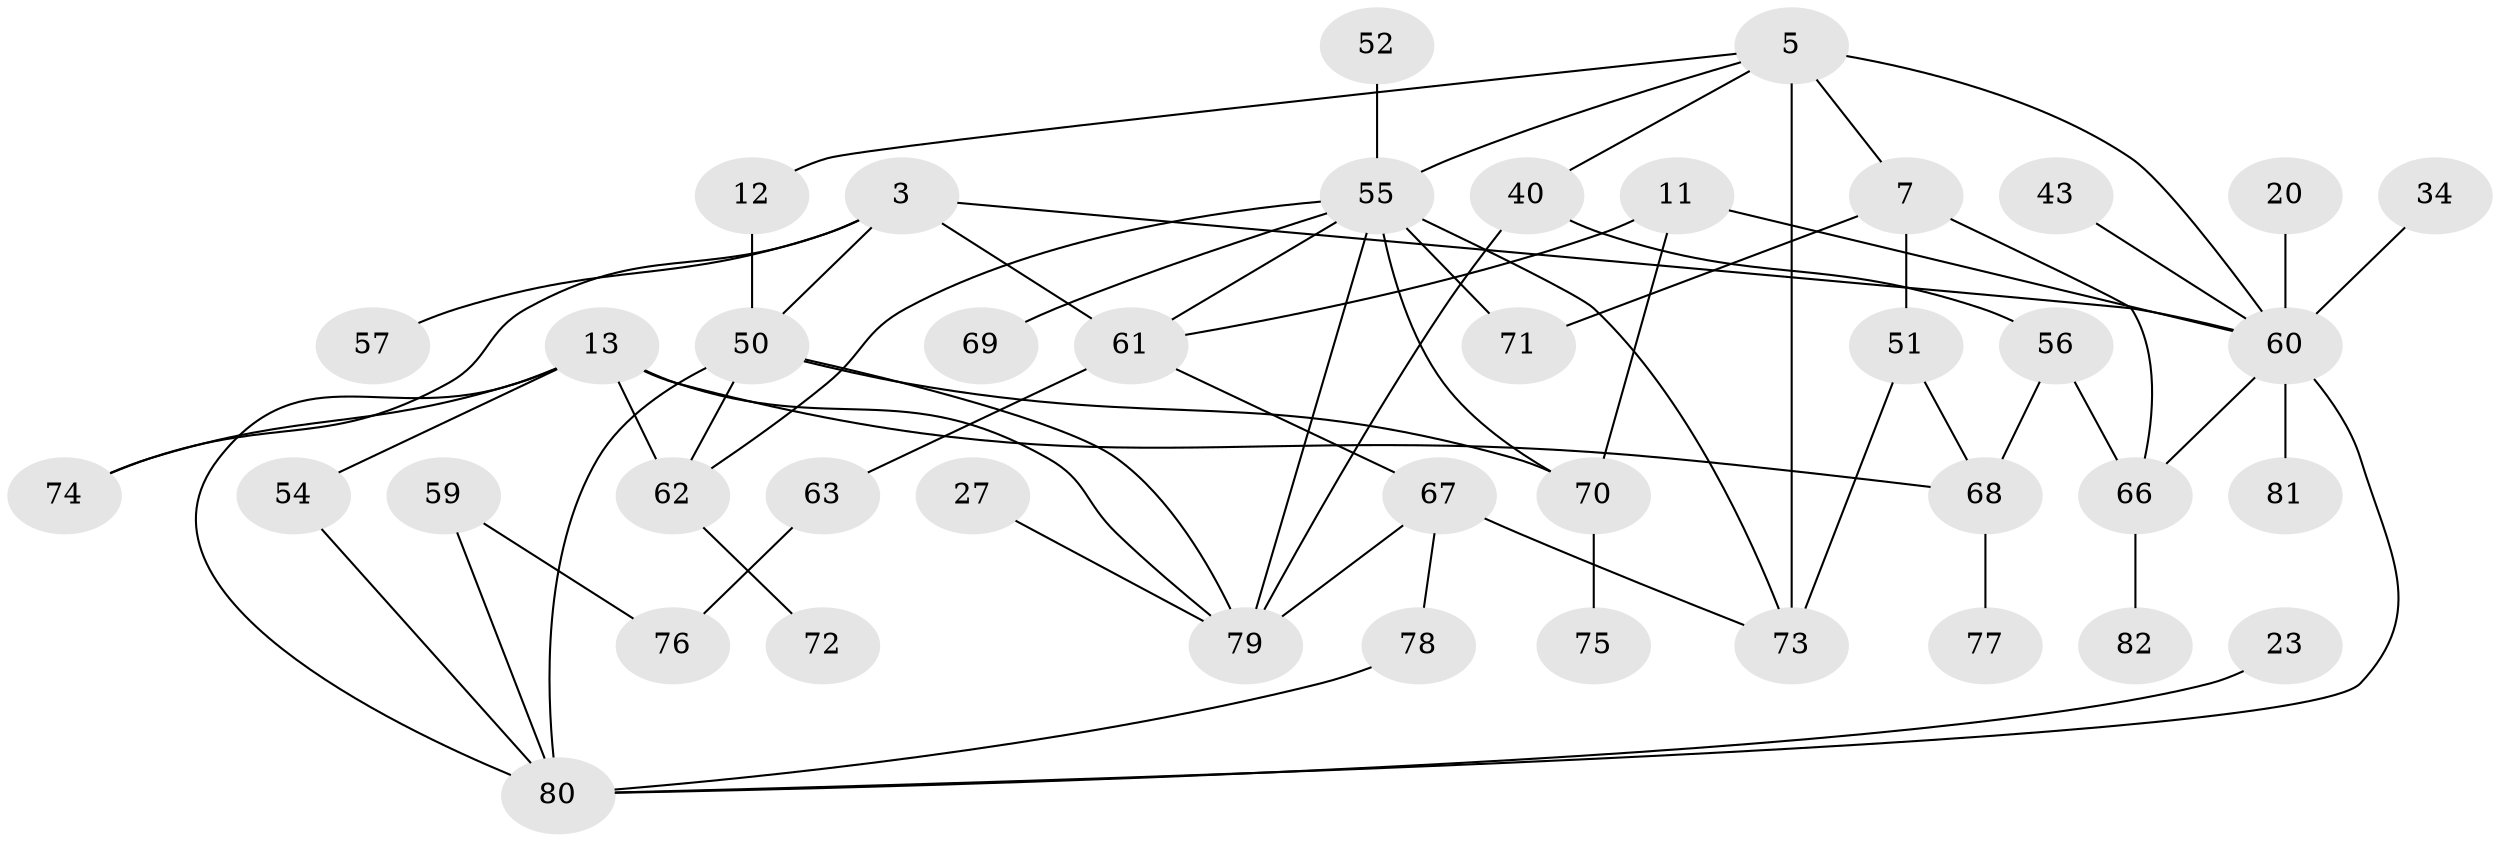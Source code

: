 // original degree distribution, {2: 0.25609756097560976, 9: 0.024390243902439025, 4: 0.17073170731707318, 7: 0.012195121951219513, 5: 0.08536585365853659, 3: 0.25609756097560976, 8: 0.012195121951219513, 1: 0.18292682926829268}
// Generated by graph-tools (version 1.1) at 2025/43/03/09/25 04:43:01]
// undirected, 41 vertices, 64 edges
graph export_dot {
graph [start="1"]
  node [color=gray90,style=filled];
  3;
  5;
  7;
  11 [super="+4"];
  12;
  13;
  20;
  23;
  27;
  34;
  40 [super="+39"];
  43;
  50 [super="+45+15+46+49"];
  51 [super="+42"];
  52;
  54 [super="+37"];
  55 [super="+41+29"];
  56 [super="+30"];
  57;
  59;
  60 [super="+2+48"];
  61 [super="+9"];
  62;
  63;
  66 [super="+17+38"];
  67 [super="+58"];
  68 [super="+44"];
  69;
  70;
  71 [super="+65"];
  72;
  73 [super="+18"];
  74;
  75;
  76;
  77;
  78;
  79 [super="+53"];
  80 [super="+19+32+64"];
  81;
  82;
  3 -- 57;
  3 -- 60 [weight=2];
  3 -- 61 [weight=2];
  3 -- 74;
  3 -- 50 [weight=3];
  5 -- 7;
  5 -- 12;
  5 -- 40;
  5 -- 73 [weight=2];
  5 -- 60;
  5 -- 55;
  7 -- 51 [weight=2];
  7 -- 71;
  7 -- 66;
  11 -- 70 [weight=2];
  11 -- 61;
  11 -- 60 [weight=3];
  12 -- 50;
  13 -- 74;
  13 -- 62;
  13 -- 68 [weight=2];
  13 -- 54 [weight=2];
  13 -- 79;
  13 -- 80;
  20 -- 60;
  23 -- 80;
  27 -- 79;
  34 -- 60;
  40 -- 79;
  40 -- 56;
  43 -- 60;
  50 -- 80 [weight=2];
  50 -- 70;
  50 -- 62;
  50 -- 79;
  51 -- 73;
  51 -- 68;
  52 -- 55;
  54 -- 80;
  55 -- 69;
  55 -- 71 [weight=3];
  55 -- 70;
  55 -- 73;
  55 -- 61;
  55 -- 62;
  55 -- 79 [weight=2];
  56 -- 66;
  56 -- 68 [weight=2];
  59 -- 76;
  59 -- 80;
  60 -- 81;
  60 -- 80 [weight=2];
  60 -- 66;
  61 -- 63;
  61 -- 67;
  62 -- 72;
  63 -- 76;
  66 -- 82;
  67 -- 78;
  67 -- 73;
  67 -- 79;
  68 -- 77;
  70 -- 75;
  78 -- 80;
}
